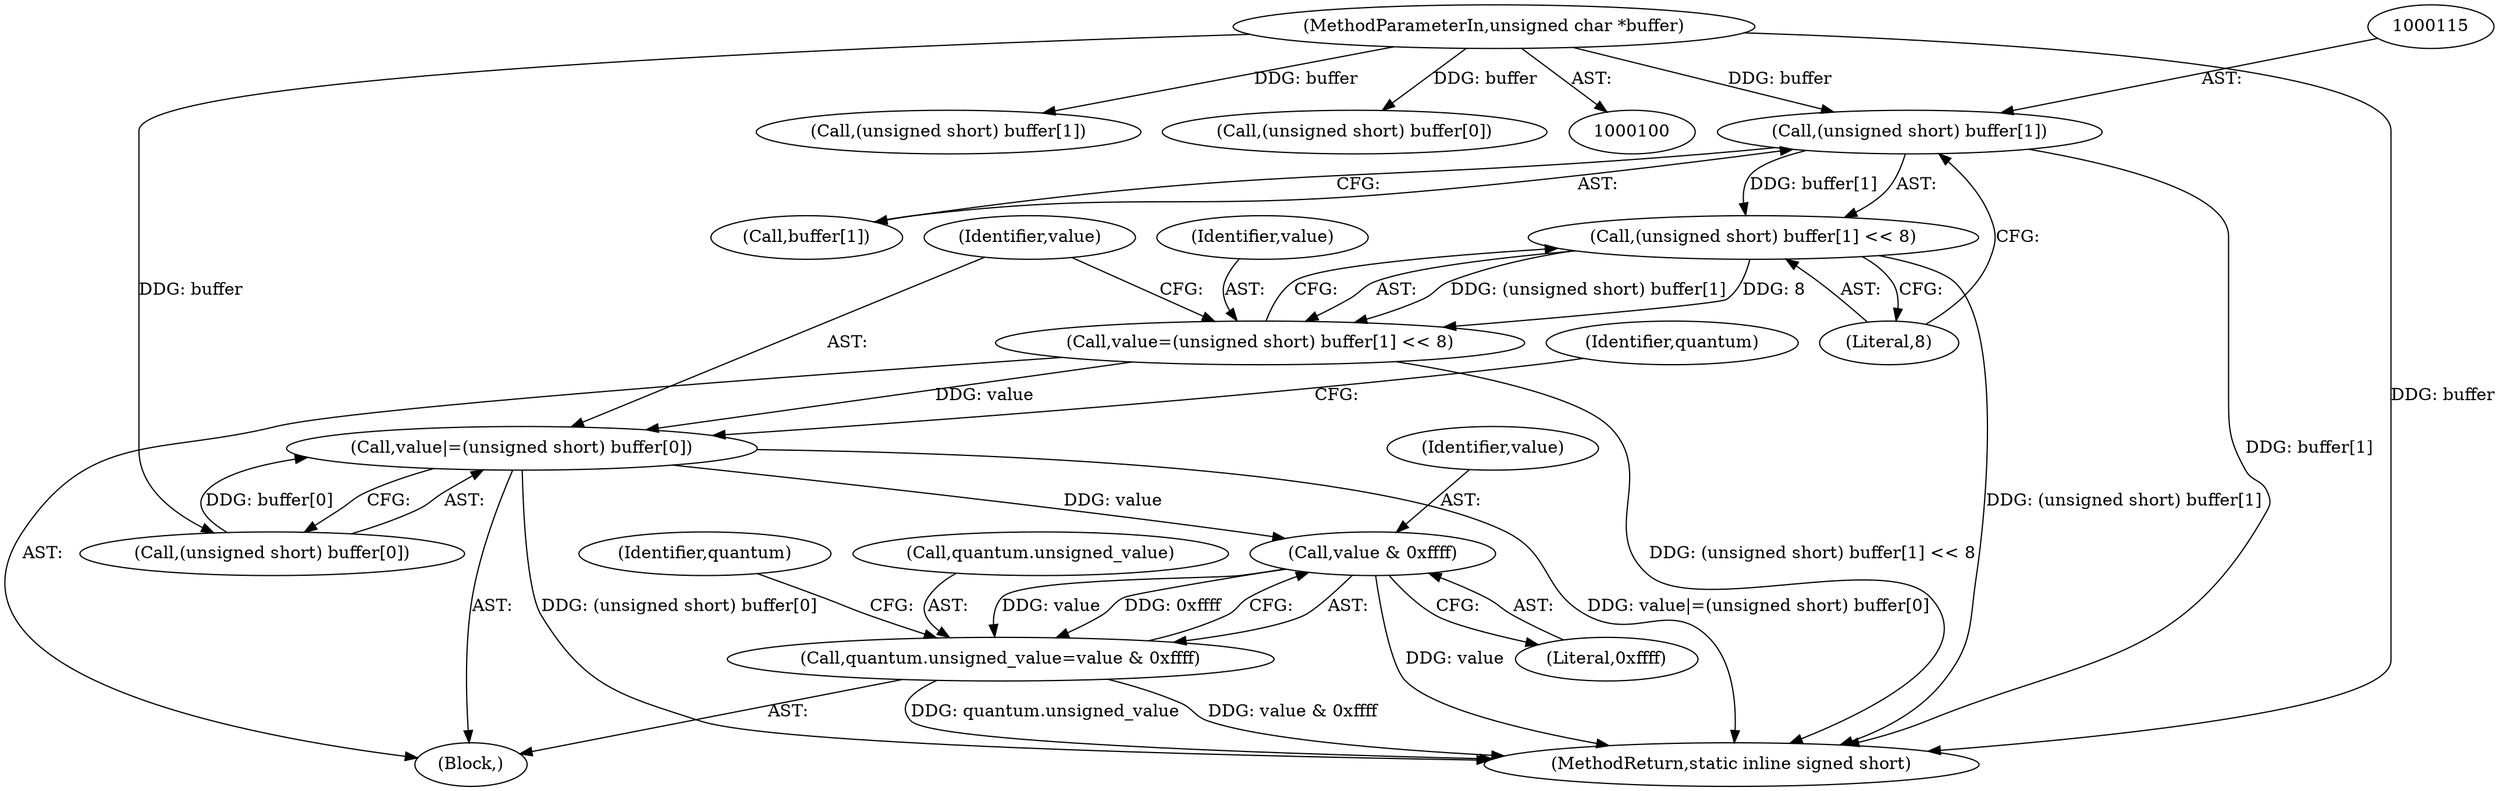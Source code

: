 digraph "0_ImageMagick_d8ab7f046587f2e9f734b687ba7e6e10147c294b_0@array" {
"1000114" [label="(Call,(unsigned short) buffer[1])"];
"1000102" [label="(MethodParameterIn,unsigned char *buffer)"];
"1000113" [label="(Call,(unsigned short) buffer[1] << 8)"];
"1000111" [label="(Call,value=(unsigned short) buffer[1] << 8)"];
"1000120" [label="(Call,value|=(unsigned short) buffer[0])"];
"1000131" [label="(Call,value & 0xffff)"];
"1000127" [label="(Call,quantum.unsigned_value=value & 0xffff)"];
"1000136" [label="(Identifier,quantum)"];
"1000165" [label="(MethodReturn,static inline signed short)"];
"1000113" [label="(Call,(unsigned short) buffer[1] << 8)"];
"1000116" [label="(Call,buffer[1])"];
"1000119" [label="(Literal,8)"];
"1000133" [label="(Literal,0xffff)"];
"1000120" [label="(Call,value|=(unsigned short) buffer[0])"];
"1000129" [label="(Identifier,quantum)"];
"1000127" [label="(Call,quantum.unsigned_value=value & 0xffff)"];
"1000121" [label="(Identifier,value)"];
"1000110" [label="(Block,)"];
"1000111" [label="(Call,value=(unsigned short) buffer[1] << 8)"];
"1000131" [label="(Call,value & 0xffff)"];
"1000128" [label="(Call,quantum.unsigned_value)"];
"1000122" [label="(Call,(unsigned short) buffer[0])"];
"1000149" [label="(Call,(unsigned short) buffer[1])"];
"1000102" [label="(MethodParameterIn,unsigned char *buffer)"];
"1000114" [label="(Call,(unsigned short) buffer[1])"];
"1000112" [label="(Identifier,value)"];
"1000141" [label="(Call,(unsigned short) buffer[0])"];
"1000132" [label="(Identifier,value)"];
"1000114" -> "1000113"  [label="AST: "];
"1000114" -> "1000116"  [label="CFG: "];
"1000115" -> "1000114"  [label="AST: "];
"1000116" -> "1000114"  [label="AST: "];
"1000119" -> "1000114"  [label="CFG: "];
"1000114" -> "1000165"  [label="DDG: buffer[1]"];
"1000114" -> "1000113"  [label="DDG: buffer[1]"];
"1000102" -> "1000114"  [label="DDG: buffer"];
"1000102" -> "1000100"  [label="AST: "];
"1000102" -> "1000165"  [label="DDG: buffer"];
"1000102" -> "1000122"  [label="DDG: buffer"];
"1000102" -> "1000141"  [label="DDG: buffer"];
"1000102" -> "1000149"  [label="DDG: buffer"];
"1000113" -> "1000111"  [label="AST: "];
"1000113" -> "1000119"  [label="CFG: "];
"1000119" -> "1000113"  [label="AST: "];
"1000111" -> "1000113"  [label="CFG: "];
"1000113" -> "1000165"  [label="DDG: (unsigned short) buffer[1]"];
"1000113" -> "1000111"  [label="DDG: (unsigned short) buffer[1]"];
"1000113" -> "1000111"  [label="DDG: 8"];
"1000111" -> "1000110"  [label="AST: "];
"1000112" -> "1000111"  [label="AST: "];
"1000121" -> "1000111"  [label="CFG: "];
"1000111" -> "1000165"  [label="DDG: (unsigned short) buffer[1] << 8"];
"1000111" -> "1000120"  [label="DDG: value"];
"1000120" -> "1000110"  [label="AST: "];
"1000120" -> "1000122"  [label="CFG: "];
"1000121" -> "1000120"  [label="AST: "];
"1000122" -> "1000120"  [label="AST: "];
"1000129" -> "1000120"  [label="CFG: "];
"1000120" -> "1000165"  [label="DDG: value|=(unsigned short) buffer[0]"];
"1000120" -> "1000165"  [label="DDG: (unsigned short) buffer[0]"];
"1000122" -> "1000120"  [label="DDG: buffer[0]"];
"1000120" -> "1000131"  [label="DDG: value"];
"1000131" -> "1000127"  [label="AST: "];
"1000131" -> "1000133"  [label="CFG: "];
"1000132" -> "1000131"  [label="AST: "];
"1000133" -> "1000131"  [label="AST: "];
"1000127" -> "1000131"  [label="CFG: "];
"1000131" -> "1000165"  [label="DDG: value"];
"1000131" -> "1000127"  [label="DDG: value"];
"1000131" -> "1000127"  [label="DDG: 0xffff"];
"1000127" -> "1000110"  [label="AST: "];
"1000128" -> "1000127"  [label="AST: "];
"1000136" -> "1000127"  [label="CFG: "];
"1000127" -> "1000165"  [label="DDG: quantum.unsigned_value"];
"1000127" -> "1000165"  [label="DDG: value & 0xffff"];
}
